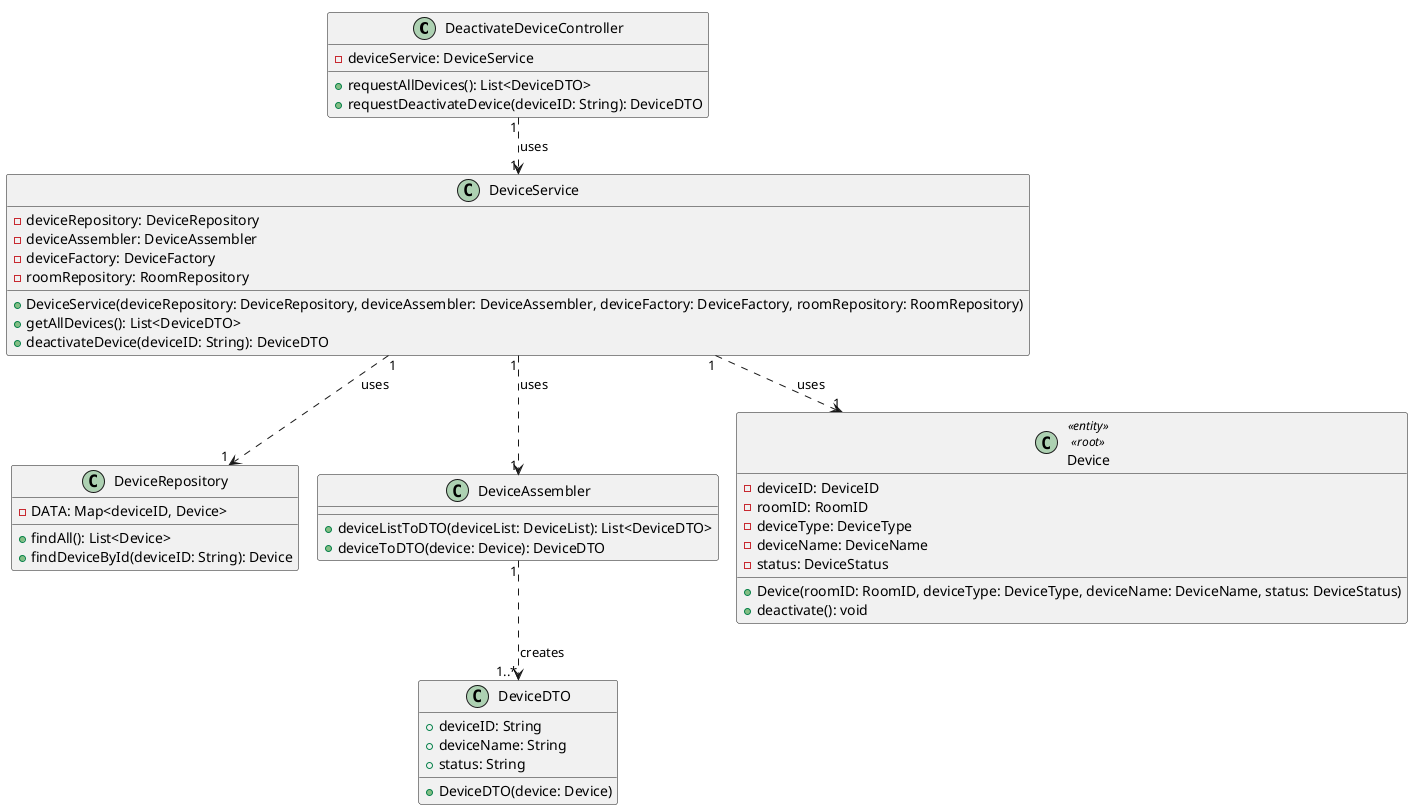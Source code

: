 @startuml
'https://plantuml.com/class-diagram

!pragma layout smetana
!pragma scale 100 width
!pragma useVerticalIfPossible

class DeactivateDeviceController {
    -deviceService: DeviceService
    +requestAllDevices(): List<DeviceDTO>
    +requestDeactivateDevice(deviceID: String): DeviceDTO
}

class DeviceService {
    -deviceRepository: DeviceRepository
    -deviceAssembler: DeviceAssembler
    -deviceFactory: DeviceFactory
    -roomRepository: RoomRepository
    +DeviceService(deviceRepository: DeviceRepository, deviceAssembler: DeviceAssembler, deviceFactory: DeviceFactory, roomRepository: RoomRepository)
    +getAllDevices(): List<DeviceDTO>
    +deactivateDevice(deviceID: String): DeviceDTO
}

class DeviceRepository {
    -DATA: Map<deviceID, Device>
    +findAll(): List<Device>
    +findDeviceById(deviceID: String): Device
}

class DeviceAssembler {
    +deviceListToDTO(deviceList: DeviceList): List<DeviceDTO>
    +deviceToDTO(device: Device): DeviceDTO
}


class DeviceDTO {
    +deviceID: String
    + deviceName: String
    +status: String
    +DeviceDTO(device: Device)
}

class Device<<entity>><<root>> {
    -deviceID: DeviceID
    -roomID: RoomID
    -deviceType: DeviceType
    -deviceName: DeviceName
    -status: DeviceStatus
    +Device(roomID: RoomID, deviceType: DeviceType, deviceName: DeviceName, status: DeviceStatus)
    +deactivate(): void
}

DeactivateDeviceController "1" ..> "1" DeviceService: uses >
DeviceService "1" ..> "1" DeviceRepository: uses >
DeviceService "1" ..> "1" DeviceAssembler: uses >
DeviceAssembler "1" ..> "1..*" DeviceDTO: creates >
DeviceService "1" ..> "1" Device: uses
@enduml

